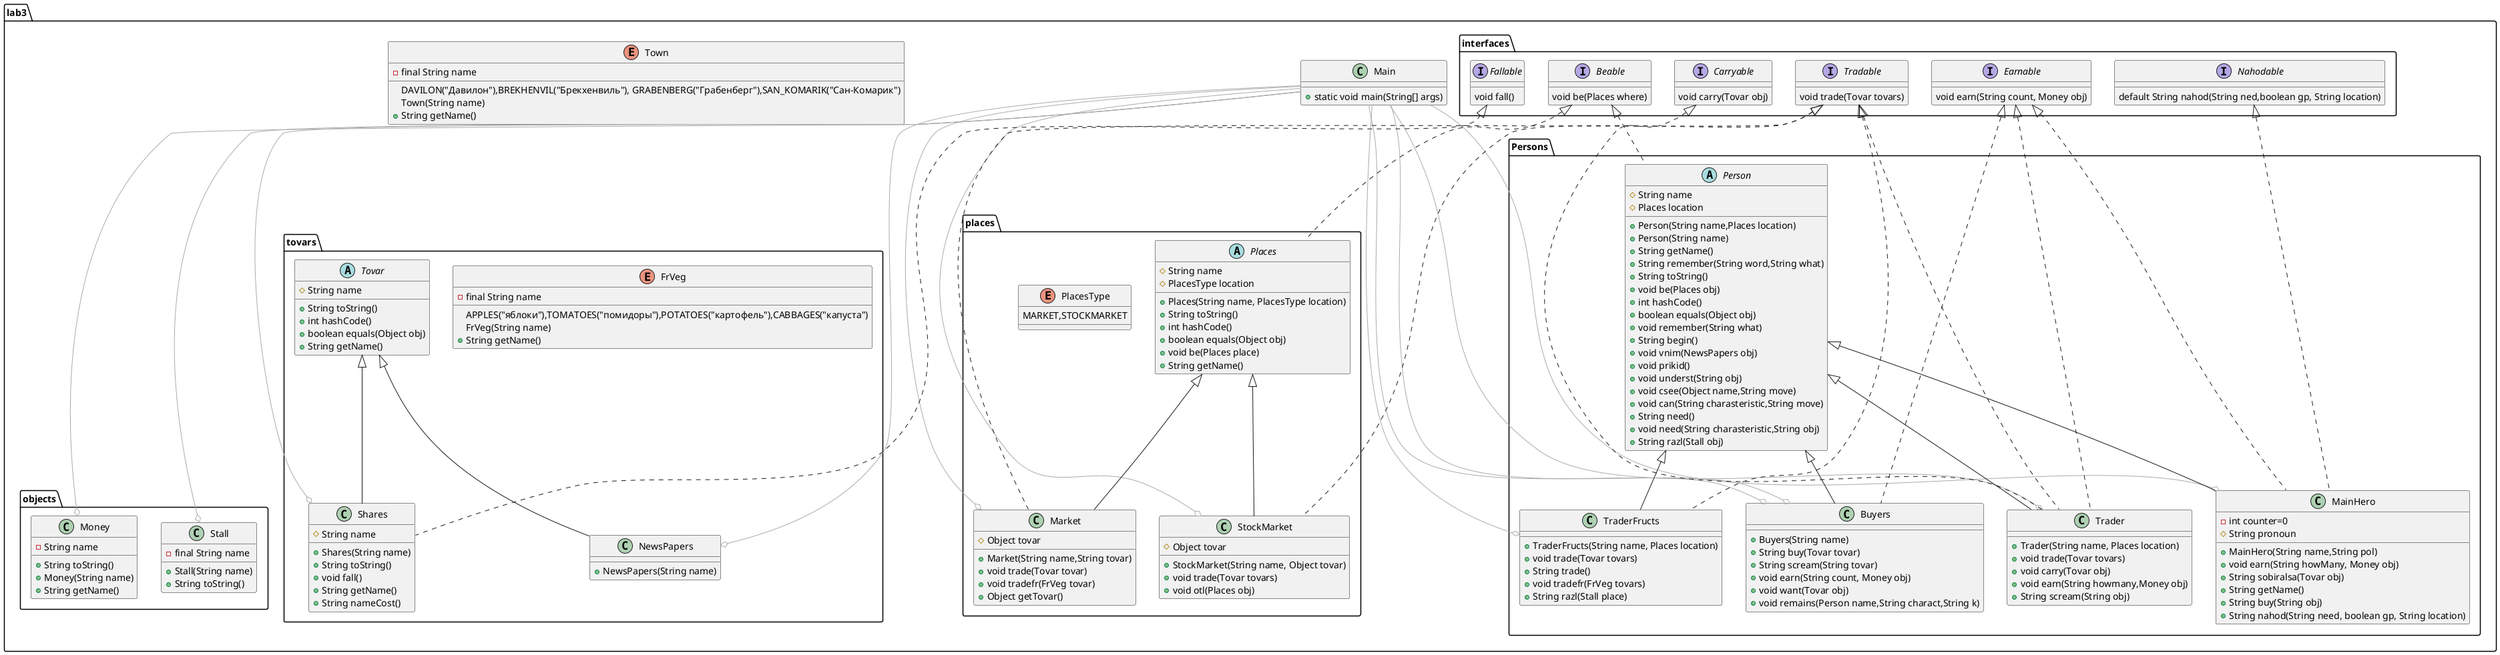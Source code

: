 @startuml
scale max 4000 width
class lab3.Main {
+static void main(String[] args)
}
lab3.Main --down[#AAA]-o lab3.objects.Money
lab3.Main -down[#AAA]--o lab3.tovars.Shares
lab3.Main -down[#AAA]-o lab3.objects.Stall
lab3.Main -down[#AAA]--o lab3.tovars.NewsPapers
lab3.Main -down[#AAA]-o lab3.places.StockMarket
lab3.Main --down[#AAA]-o lab3.places.Market
lab3.Main -down[#AAA]--o lab3.Persons.Buyers
lab3.Main -down[#AAA]-o lab3.Persons.Buyers
lab3.Main -down[#AAA]--o lab3.Persons.MainHero
lab3.Main -down[#AAA]-o lab3.Persons.Trader
lab3.Main --down[#AAA]-o lab3.Persons.TraderFructs

enum lab3.Town {
DAVILON("Давилон"),BREKHENVIL("Брекхенвиль"), GRABENBERG("Грабенберг"),SAN_KOMARIK("Сан-Комарик")
-final String name
Town(String name)
+String getName()
}


enum lab3.tovars.FrVeg {
APPLES("яблоки"),TOMATOES("помидоры"),POTATOES("картофель"),CABBAGES("капуста")
-final String name
FrVeg(String name)
+String getName()
}


class lab3.tovars.NewsPapers extends lab3.tovars.Tovar {
+NewsPapers(String name)
}


class lab3.tovars.Shares extends lab3.tovars.Tovar implements lab3.interfaces.Fallable {
#String name
+Shares(String name)
+String toString()
+void fall()
+String getName()
+String nameCost()
}


abstract class lab3.tovars.Tovar {
#String name
+String toString()
+int hashCode()
+boolean equals(Object obj)
+String getName()
}


class lab3.places.Market extends lab3.places.Places implements lab3.interfaces.Tradable {
#Object tovar
+Market(String name,String tovar)
+void trade(Tovar tovar)
+void tradefr(FrVeg tovar)
+Object getTovar()
}


abstract class lab3.places.Places implements lab3.interfaces.Beable {
#String name
#PlacesType location
+Places(String name, PlacesType location)
+String toString()
+int hashCode()
+boolean equals(Object obj)
+void be(Places place)
+String getName()
}


enum lab3.places.PlacesType {
MARKET,STOCKMARKET
}


class lab3.places.StockMarket extends lab3.places.Places implements lab3.interfaces.Tradable {
#Object tovar
+StockMarket(String name, Object tovar)
+void trade(Tovar tovars)
+void otl(Places obj)
}


class lab3.Persons.Buyers extends lab3.Persons.Person implements lab3.interfaces.Earnable {
+Buyers(String name)
+String buy(Tovar tovar)
+String scream(String tovar)
+void earn(String count, Money obj)
+void want(Tovar obj)
+void remains(Person name,String charact,String k)
}


class lab3.Persons.MainHero extends lab3.Persons.Person implements lab3.interfaces.Nahodable, lab3.interfaces.Earnable {
-int counter=0
#String pronoun
+MainHero(String name,String pol)
+void earn(String howMany, Money obj)
+String sobiralsa(Tovar obj)
+String getName()
+String buy(String obj)
+String nahod(String need, boolean gp, String location)
}


abstract class lab3.Persons.Person implements lab3.interfaces.Beable {
#String name
#Places location
+Person(String name,Places location)
+Person(String name)
+String getName()
+String remember(String word,String what)
+String toString()
+void be(Places obj)
+int hashCode()
+boolean equals(Object obj)
+void remember(String what)
+String begin()
+void vnim(NewsPapers obj)
+void prikid()
+void underst(String obj)
+void csee(Object name,String move)
+void can(String charasteristic,String move)
+String need()
+void need(String charasteristic,String obj)
+String razl(Stall obj)
}


class lab3.Persons.Trader extends lab3.Persons.Person implements lab3.interfaces.Tradable,lab3.interfaces.Earnable,lab3.interfaces.Carryable {
+Trader(String name, Places location)
+void trade(Tovar tovars)
+void carry(Tovar obj)
+void earn(String howmany,Money obj)
+String scream(String obj)
}


class lab3.Persons.TraderFructs extends lab3.Persons.Person implements lab3.interfaces.Tradable {
+TraderFructs(String name, Places location)
+void trade(Tovar tovars)
+String trade()
+void tradefr(FrVeg tovars)
+String razl(Stall place)
}


class lab3.objects.Money {
-String name
+String toString()
+Money(String name)
+String getName()
}


class lab3.objects.Stall {
-final String name
+Stall(String name)
+String toString()
}


interface lab3.interfaces.Beable {
void be(Places where)
}


interface lab3.interfaces.Carryable {
void carry(Tovar obj)
}


interface lab3.interfaces.Earnable {
void earn(String count, Money obj)
}


interface lab3.interfaces.Fallable {
void fall()
}


interface lab3.interfaces.Nahodable {
default String nahod(String ned,boolean gp, String location)
}


interface lab3.interfaces.Tradable {
void trade(Tovar tovars)
}


@enduml
